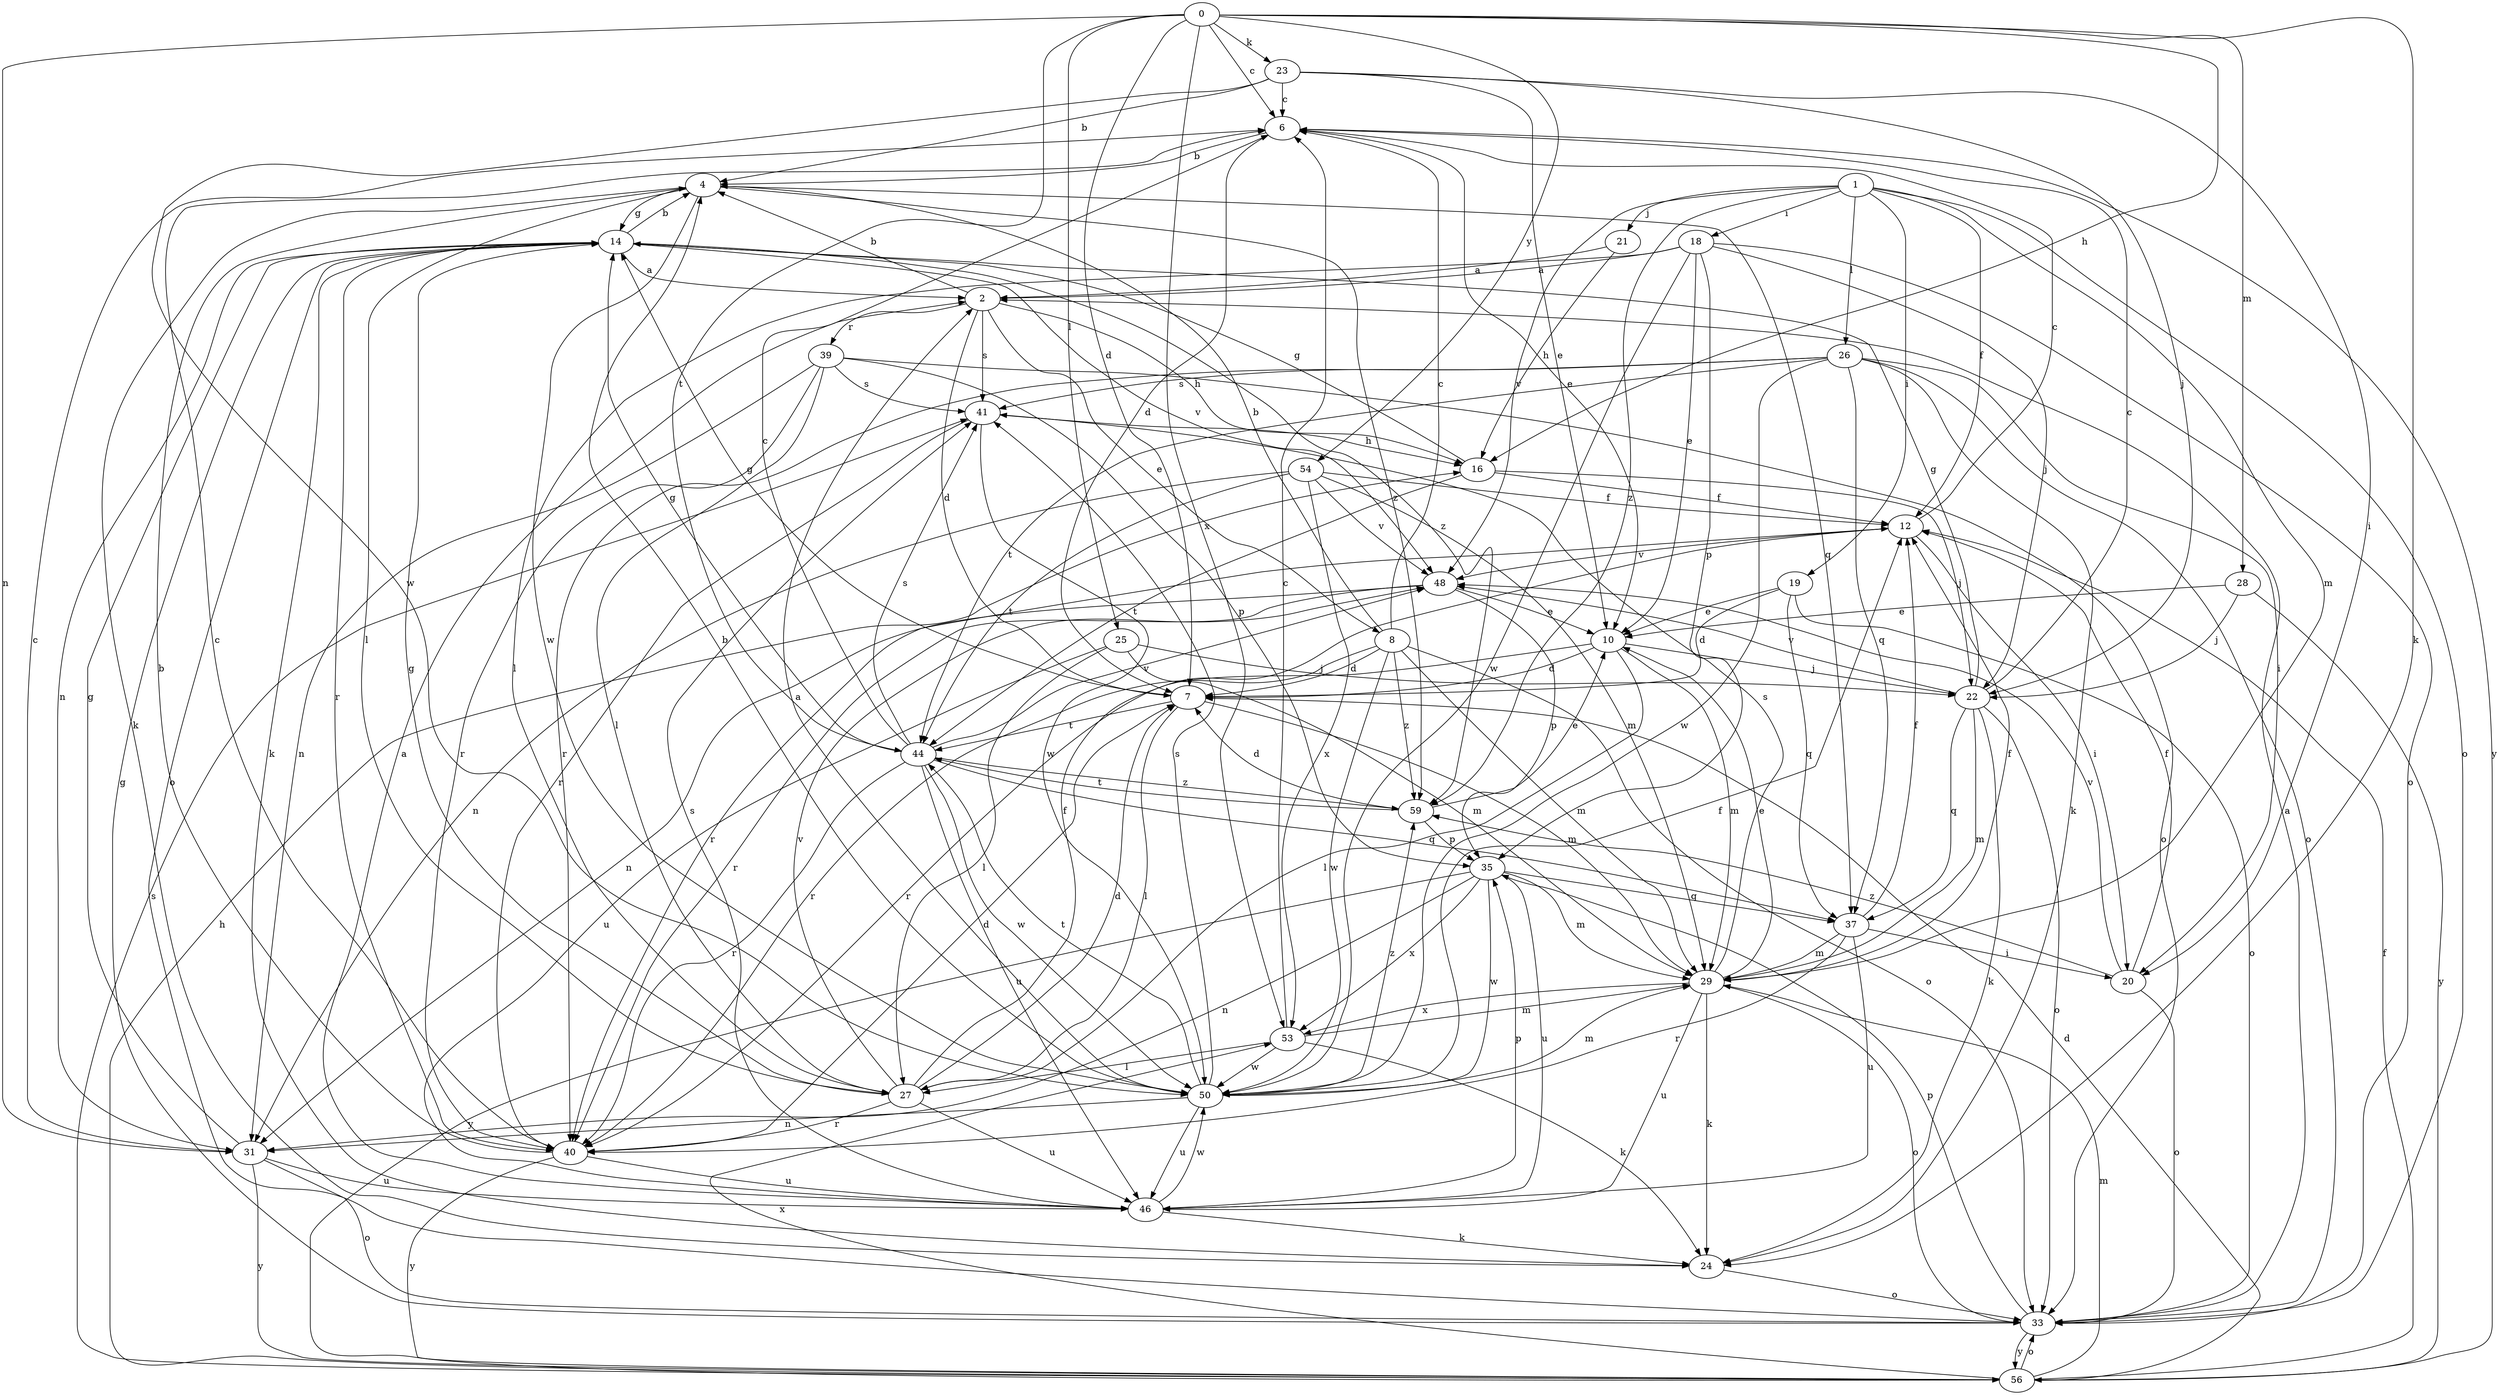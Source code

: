 strict digraph  {
0;
1;
2;
4;
6;
7;
8;
10;
12;
14;
16;
18;
19;
20;
21;
22;
23;
24;
25;
26;
27;
28;
29;
31;
33;
35;
37;
39;
40;
41;
44;
46;
48;
50;
53;
54;
56;
59;
0 -> 6  [label=c];
0 -> 7  [label=d];
0 -> 16  [label=h];
0 -> 23  [label=k];
0 -> 24  [label=k];
0 -> 25  [label=l];
0 -> 28  [label=m];
0 -> 31  [label=n];
0 -> 44  [label=t];
0 -> 53  [label=x];
0 -> 54  [label=y];
1 -> 12  [label=f];
1 -> 18  [label=i];
1 -> 19  [label=i];
1 -> 21  [label=j];
1 -> 26  [label=l];
1 -> 29  [label=m];
1 -> 33  [label=o];
1 -> 48  [label=v];
1 -> 59  [label=z];
2 -> 4  [label=b];
2 -> 7  [label=d];
2 -> 8  [label=e];
2 -> 16  [label=h];
2 -> 39  [label=r];
2 -> 41  [label=s];
4 -> 14  [label=g];
4 -> 24  [label=k];
4 -> 27  [label=l];
4 -> 37  [label=q];
4 -> 50  [label=w];
4 -> 59  [label=z];
6 -> 4  [label=b];
6 -> 7  [label=d];
6 -> 10  [label=e];
6 -> 56  [label=y];
7 -> 14  [label=g];
7 -> 27  [label=l];
7 -> 29  [label=m];
7 -> 44  [label=t];
8 -> 4  [label=b];
8 -> 6  [label=c];
8 -> 7  [label=d];
8 -> 29  [label=m];
8 -> 33  [label=o];
8 -> 40  [label=r];
8 -> 50  [label=w];
8 -> 59  [label=z];
10 -> 7  [label=d];
10 -> 22  [label=j];
10 -> 27  [label=l];
10 -> 29  [label=m];
10 -> 40  [label=r];
12 -> 6  [label=c];
12 -> 20  [label=i];
12 -> 40  [label=r];
12 -> 48  [label=v];
14 -> 2  [label=a];
14 -> 4  [label=b];
14 -> 24  [label=k];
14 -> 31  [label=n];
14 -> 33  [label=o];
14 -> 40  [label=r];
14 -> 48  [label=v];
14 -> 59  [label=z];
16 -> 12  [label=f];
16 -> 14  [label=g];
16 -> 22  [label=j];
16 -> 44  [label=t];
18 -> 2  [label=a];
18 -> 10  [label=e];
18 -> 22  [label=j];
18 -> 27  [label=l];
18 -> 33  [label=o];
18 -> 35  [label=p];
18 -> 50  [label=w];
19 -> 7  [label=d];
19 -> 10  [label=e];
19 -> 33  [label=o];
19 -> 37  [label=q];
20 -> 12  [label=f];
20 -> 33  [label=o];
20 -> 48  [label=v];
20 -> 59  [label=z];
21 -> 2  [label=a];
21 -> 16  [label=h];
22 -> 6  [label=c];
22 -> 14  [label=g];
22 -> 24  [label=k];
22 -> 29  [label=m];
22 -> 33  [label=o];
22 -> 37  [label=q];
22 -> 48  [label=v];
23 -> 4  [label=b];
23 -> 6  [label=c];
23 -> 10  [label=e];
23 -> 20  [label=i];
23 -> 22  [label=j];
23 -> 50  [label=w];
24 -> 33  [label=o];
25 -> 22  [label=j];
25 -> 27  [label=l];
25 -> 29  [label=m];
25 -> 46  [label=u];
26 -> 20  [label=i];
26 -> 24  [label=k];
26 -> 33  [label=o];
26 -> 37  [label=q];
26 -> 40  [label=r];
26 -> 41  [label=s];
26 -> 44  [label=t];
26 -> 50  [label=w];
27 -> 7  [label=d];
27 -> 12  [label=f];
27 -> 14  [label=g];
27 -> 40  [label=r];
27 -> 46  [label=u];
27 -> 48  [label=v];
28 -> 10  [label=e];
28 -> 22  [label=j];
28 -> 56  [label=y];
29 -> 10  [label=e];
29 -> 12  [label=f];
29 -> 24  [label=k];
29 -> 33  [label=o];
29 -> 41  [label=s];
29 -> 46  [label=u];
29 -> 53  [label=x];
31 -> 6  [label=c];
31 -> 14  [label=g];
31 -> 33  [label=o];
31 -> 46  [label=u];
31 -> 56  [label=y];
33 -> 2  [label=a];
33 -> 14  [label=g];
33 -> 35  [label=p];
33 -> 56  [label=y];
35 -> 29  [label=m];
35 -> 31  [label=n];
35 -> 37  [label=q];
35 -> 46  [label=u];
35 -> 50  [label=w];
35 -> 53  [label=x];
35 -> 56  [label=y];
37 -> 12  [label=f];
37 -> 20  [label=i];
37 -> 29  [label=m];
37 -> 40  [label=r];
37 -> 46  [label=u];
39 -> 27  [label=l];
39 -> 31  [label=n];
39 -> 33  [label=o];
39 -> 35  [label=p];
39 -> 40  [label=r];
39 -> 41  [label=s];
40 -> 4  [label=b];
40 -> 6  [label=c];
40 -> 7  [label=d];
40 -> 46  [label=u];
40 -> 56  [label=y];
41 -> 16  [label=h];
41 -> 40  [label=r];
41 -> 50  [label=w];
44 -> 6  [label=c];
44 -> 14  [label=g];
44 -> 37  [label=q];
44 -> 40  [label=r];
44 -> 41  [label=s];
44 -> 46  [label=u];
44 -> 48  [label=v];
44 -> 50  [label=w];
44 -> 59  [label=z];
46 -> 2  [label=a];
46 -> 24  [label=k];
46 -> 35  [label=p];
46 -> 41  [label=s];
46 -> 50  [label=w];
48 -> 10  [label=e];
48 -> 31  [label=n];
48 -> 35  [label=p];
48 -> 40  [label=r];
50 -> 2  [label=a];
50 -> 4  [label=b];
50 -> 12  [label=f];
50 -> 29  [label=m];
50 -> 31  [label=n];
50 -> 41  [label=s];
50 -> 44  [label=t];
50 -> 46  [label=u];
50 -> 59  [label=z];
53 -> 6  [label=c];
53 -> 24  [label=k];
53 -> 27  [label=l];
53 -> 29  [label=m];
53 -> 50  [label=w];
54 -> 12  [label=f];
54 -> 29  [label=m];
54 -> 31  [label=n];
54 -> 44  [label=t];
54 -> 48  [label=v];
54 -> 53  [label=x];
56 -> 7  [label=d];
56 -> 12  [label=f];
56 -> 16  [label=h];
56 -> 29  [label=m];
56 -> 33  [label=o];
56 -> 41  [label=s];
56 -> 53  [label=x];
59 -> 7  [label=d];
59 -> 10  [label=e];
59 -> 35  [label=p];
59 -> 44  [label=t];
}
